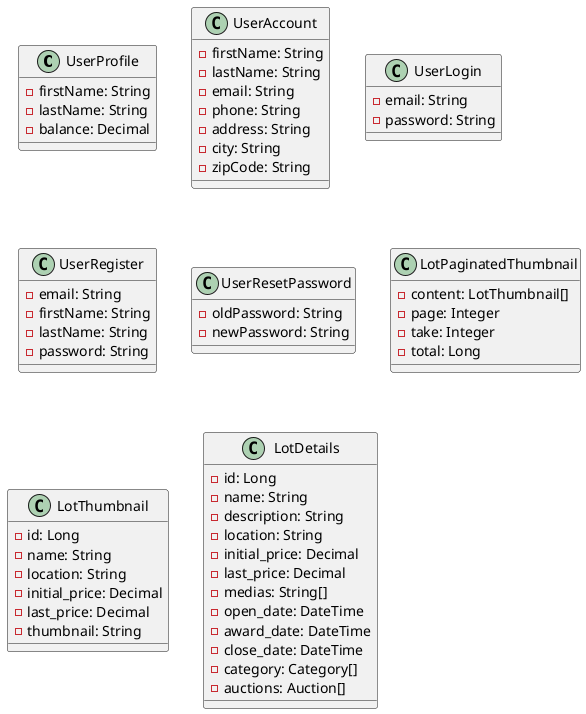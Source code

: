 @startuml

class UserProfile {
    -firstName: String
    -lastName: String
    -balance: Decimal
}

class UserAccount {
    -firstName: String
    -lastName: String
    -email: String
    -phone: String
    -address: String
    -city: String
    -zipCode: String
}

class UserLogin {
    -email: String
    -password: String
}

class UserRegister {
    -email: String
    -firstName: String
    -lastName: String
    -password: String
}

class UserResetPassword {
    -oldPassword: String
    -newPassword: String
}

class LotPaginatedThumbnail {
    -content: LotThumbnail[]
    -page: Integer
    -take: Integer
    -total: Long
}

class LotThumbnail {
    -id: Long
    -name: String
    -location: String
    -initial_price: Decimal
    -last_price: Decimal
    -thumbnail: String
}

class LotDetails {
    -id: Long
    -name: String
    -description: String
    -location: String
    -initial_price: Decimal
    -last_price: Decimal
    -medias: String[]
    -open_date: DateTime
    -award_date: DateTime
    -close_date: DateTime
    -category: Category[]
    -auctions: Auction[]
}

@enduml